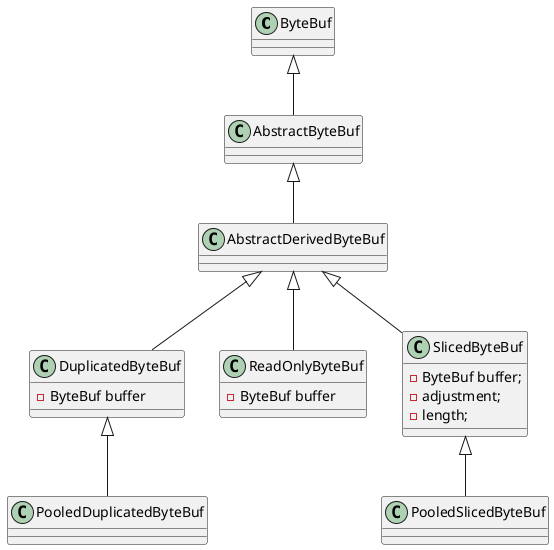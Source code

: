 @startuml
ByteBuf             <|--    AbstractByteBuf
AbstractByteBuf     <|--    AbstractDerivedByteBuf

AbstractDerivedByteBuf  <|--    DuplicatedByteBuf
class DuplicatedByteBuf {
    - ByteBuf buffer
}

DuplicatedByteBuf       <|--    PooledDuplicatedByteBuf
AbstractDerivedByteBuf  <|--    ReadOnlyByteBuf
class ReadOnlyByteBuf {
    - ByteBuf buffer
}

AbstractDerivedByteBuf  <|--    SlicedByteBuf
class SlicedByteBuf {
    - ByteBuf buffer;
    - adjustment;
    - length;
}

SlicedByteBuf           <|--    PooledSlicedByteBuf


@enduml